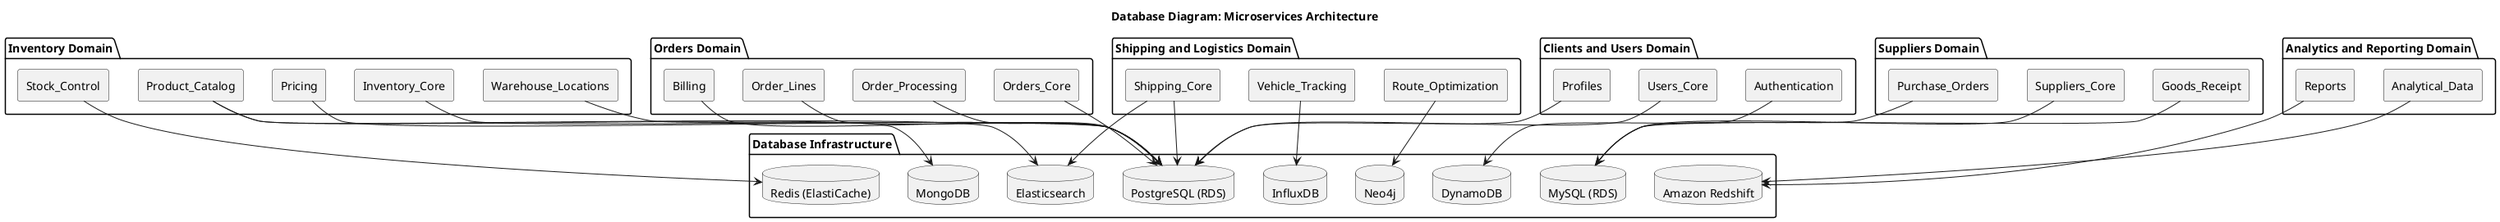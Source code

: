 @startuml Data base diagram
skinparam componentStyle rectangle
title Database Diagram: Microservices Architecture

package "Database Infrastructure" {
    database "PostgreSQL (RDS)" as pgSQL
    database "MySQL (RDS)" as mySQL
    database "MongoDB" as mongoDB
    database "DynamoDB" as dynamoDB
    database "Redis (ElastiCache)" as redis
    database "Elasticsearch" as es
    database "Amazon Redshift" as redshift
    database "InfluxDB" as influxDB
    database "Neo4j" as neo4j
}

package "Inventory Domain" {
    [Inventory_Core] as invCore
    [Stock_Control] as cStock
    [Product_Catalog] as catProd
    [Pricing] as precios
    [Warehouse_Locations] as ubiAlm
}

package "Orders Domain" {
    [Orders_Core] as pedCore
    [Order_Processing] as procPed
    [Order_Lines] as linPed
    [Billing] as fact
}

package "Shipping and Logistics Domain" {
    [Shipping_Core] as envCore
    [Route_Optimization] as rutas
    [Vehicle_Tracking] as segVeh
}

package "Clients and Users Domain" {
    [Users_Core] as userCore
    [Authentication] as auth
    [Profiles] as perfiles
}

package "Suppliers Domain" {
    [Suppliers_Core] as provCore
    [Purchase_Orders] as oc
    [Goods_Receipt] as rm
}

package "Analytics and Reporting Domain" {
    [Analytical_Data] as datos
    [Reports] as reportes
}

' Relationships between microservices and their databases
' Inventory Domain
invCore --> pgSQL
cStock --> redis
catProd --> mongoDB
catProd --> es
precios --> pgSQL
ubiAlm --> pgSQL

' Orders Domain
pedCore --> pgSQL
procPed --> pgSQL
linPed --> pgSQL
fact --> pgSQL

' Shipping and Logistics Domain
envCore --> pgSQL
envCore --> es
rutas --> neo4j
segVeh --> influxDB

' Clients and Users Domain
userCore --> pgSQL
auth --> dynamoDB
perfiles --> pgSQL

' Suppliers Domain
provCore --> mySQL
oc --> mySQL
rm --> mySQL

' Analytics Domain
datos --> redshift
reportes --> redshift

@enduml
